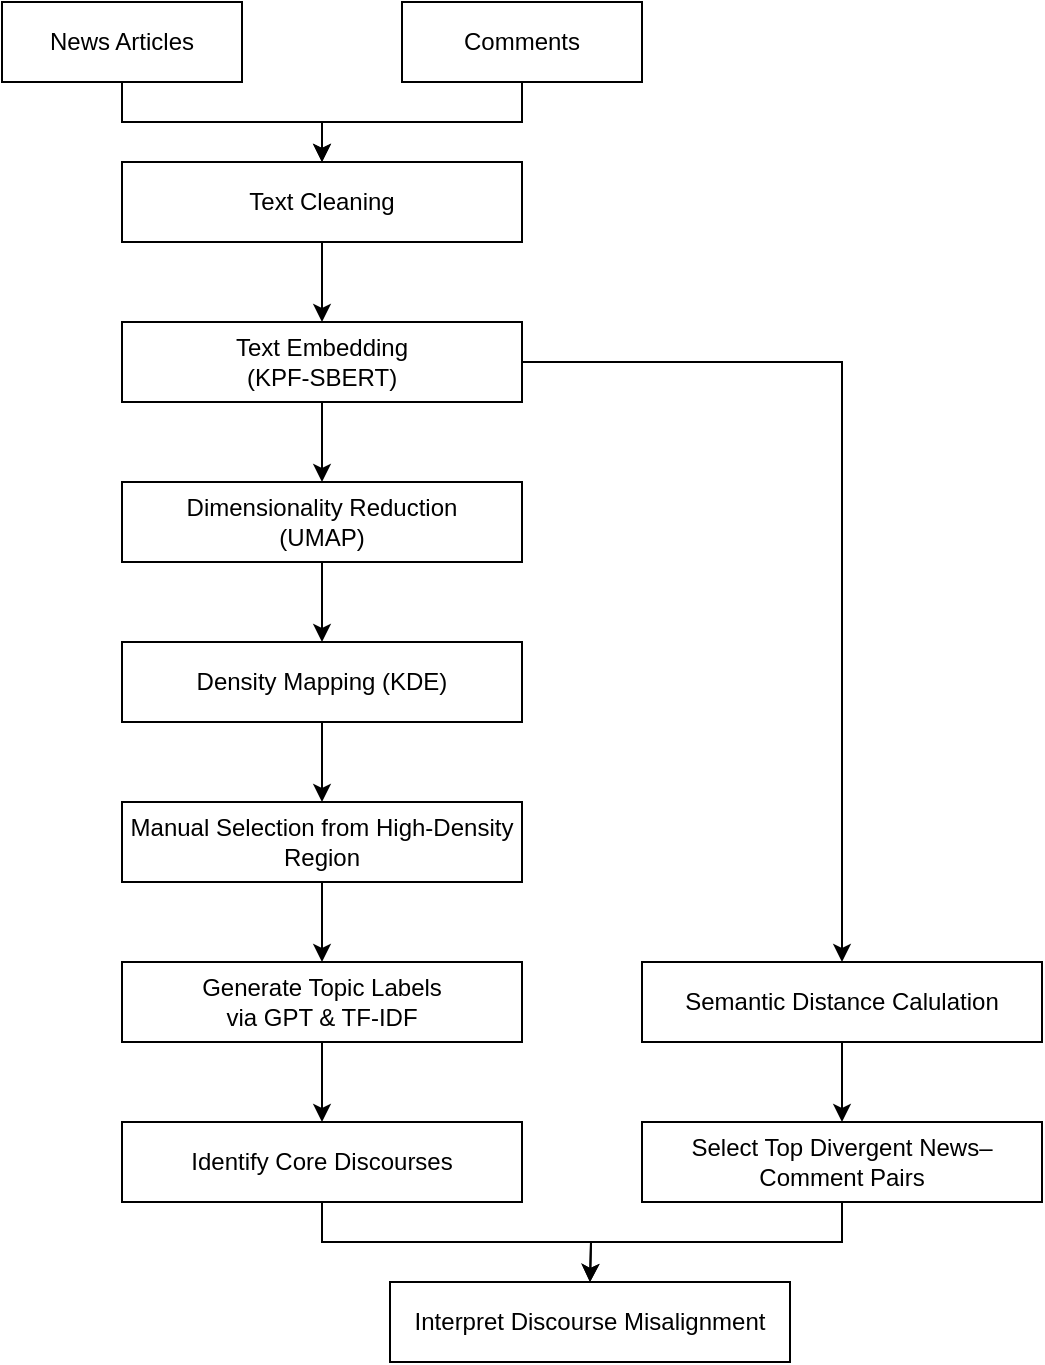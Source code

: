 <mxfile version="27.0.9">
  <diagram name="페이지-1" id="GhIzRfuseSfhWp2y06Yb">
    <mxGraphModel dx="1426" dy="743" grid="1" gridSize="10" guides="1" tooltips="1" connect="1" arrows="1" fold="1" page="1" pageScale="1" pageWidth="827" pageHeight="1169" math="0" shadow="0">
      <root>
        <mxCell id="0" />
        <mxCell id="1" parent="0" />
        <mxCell id="VYtAQhhAlDf34FTfLrbl-12" style="edgeStyle=orthogonalEdgeStyle;rounded=0;orthogonalLoop=1;jettySize=auto;html=1;exitX=0.5;exitY=1;exitDx=0;exitDy=0;" edge="1" parent="1" source="Qi_0PbYEY460QOVe5GiT-1" target="VYtAQhhAlDf34FTfLrbl-10">
          <mxGeometry relative="1" as="geometry" />
        </mxCell>
        <mxCell id="Qi_0PbYEY460QOVe5GiT-1" value="News Articles" style="rounded=0;whiteSpace=wrap;html=1;" parent="1" vertex="1">
          <mxGeometry x="120" y="40" width="120" height="40" as="geometry" />
        </mxCell>
        <mxCell id="VYtAQhhAlDf34FTfLrbl-16" style="edgeStyle=orthogonalEdgeStyle;rounded=0;orthogonalLoop=1;jettySize=auto;html=1;exitX=0.5;exitY=1;exitDx=0;exitDy=0;entryX=0.5;entryY=0;entryDx=0;entryDy=0;" edge="1" parent="1" source="Qi_0PbYEY460QOVe5GiT-2" target="VYtAQhhAlDf34FTfLrbl-10">
          <mxGeometry relative="1" as="geometry" />
        </mxCell>
        <mxCell id="Qi_0PbYEY460QOVe5GiT-2" value="Comments" style="rounded=0;whiteSpace=wrap;html=1;" parent="1" vertex="1">
          <mxGeometry x="320" y="40" width="120" height="40" as="geometry" />
        </mxCell>
        <mxCell id="VYtAQhhAlDf34FTfLrbl-14" style="edgeStyle=orthogonalEdgeStyle;rounded=0;orthogonalLoop=1;jettySize=auto;html=1;exitX=0.5;exitY=1;exitDx=0;exitDy=0;" edge="1" parent="1" source="VYtAQhhAlDf34FTfLrbl-1" target="VYtAQhhAlDf34FTfLrbl-11">
          <mxGeometry relative="1" as="geometry" />
        </mxCell>
        <mxCell id="VYtAQhhAlDf34FTfLrbl-17" style="edgeStyle=orthogonalEdgeStyle;rounded=0;orthogonalLoop=1;jettySize=auto;html=1;exitX=1;exitY=0.5;exitDx=0;exitDy=0;entryX=0.5;entryY=0;entryDx=0;entryDy=0;" edge="1" parent="1" source="VYtAQhhAlDf34FTfLrbl-1" target="VYtAQhhAlDf34FTfLrbl-4">
          <mxGeometry relative="1" as="geometry" />
        </mxCell>
        <mxCell id="VYtAQhhAlDf34FTfLrbl-1" value="Text Embedding&lt;div&gt;(&lt;span style=&quot;background-color: transparent; color: light-dark(rgb(0, 0, 0), rgb(255, 255, 255));&quot;&gt;KPF-SBERT)&lt;/span&gt;&lt;/div&gt;" style="rounded=0;whiteSpace=wrap;html=1;" vertex="1" parent="1">
          <mxGeometry x="180" y="200" width="200" height="40" as="geometry" />
        </mxCell>
        <mxCell id="VYtAQhhAlDf34FTfLrbl-24" style="edgeStyle=orthogonalEdgeStyle;rounded=0;orthogonalLoop=1;jettySize=auto;html=1;exitX=0.5;exitY=1;exitDx=0;exitDy=0;entryX=0.5;entryY=0;entryDx=0;entryDy=0;" edge="1" parent="1" source="VYtAQhhAlDf34FTfLrbl-4" target="VYtAQhhAlDf34FTfLrbl-23">
          <mxGeometry relative="1" as="geometry" />
        </mxCell>
        <mxCell id="VYtAQhhAlDf34FTfLrbl-4" value="Semantic Distance Calulation" style="rounded=0;whiteSpace=wrap;html=1;" vertex="1" parent="1">
          <mxGeometry x="440" y="520" width="200" height="40" as="geometry" />
        </mxCell>
        <mxCell id="VYtAQhhAlDf34FTfLrbl-21" style="edgeStyle=orthogonalEdgeStyle;rounded=0;orthogonalLoop=1;jettySize=auto;html=1;exitX=0.5;exitY=1;exitDx=0;exitDy=0;entryX=0.5;entryY=0;entryDx=0;entryDy=0;" edge="1" parent="1" source="VYtAQhhAlDf34FTfLrbl-5" target="VYtAQhhAlDf34FTfLrbl-7">
          <mxGeometry relative="1" as="geometry" />
        </mxCell>
        <mxCell id="VYtAQhhAlDf34FTfLrbl-5" value="Density Mapping (KDE)" style="rounded=0;whiteSpace=wrap;html=1;" vertex="1" parent="1">
          <mxGeometry x="180" y="360" width="200" height="40" as="geometry" />
        </mxCell>
        <mxCell id="VYtAQhhAlDf34FTfLrbl-22" style="edgeStyle=orthogonalEdgeStyle;rounded=0;orthogonalLoop=1;jettySize=auto;html=1;exitX=0.5;exitY=1;exitDx=0;exitDy=0;entryX=0.5;entryY=0;entryDx=0;entryDy=0;" edge="1" parent="1" source="VYtAQhhAlDf34FTfLrbl-7" target="VYtAQhhAlDf34FTfLrbl-28">
          <mxGeometry relative="1" as="geometry" />
        </mxCell>
        <mxCell id="VYtAQhhAlDf34FTfLrbl-7" value="&lt;p data-pm-slice=&quot;0 0 []&quot;&gt;Manual Selection from High-Density Region&lt;/p&gt;" style="rounded=0;whiteSpace=wrap;html=1;" vertex="1" parent="1">
          <mxGeometry x="180" y="440" width="200" height="40" as="geometry" />
        </mxCell>
        <mxCell id="VYtAQhhAlDf34FTfLrbl-26" style="edgeStyle=orthogonalEdgeStyle;rounded=0;orthogonalLoop=1;jettySize=auto;html=1;exitX=0.5;exitY=1;exitDx=0;exitDy=0;entryX=0.5;entryY=0;entryDx=0;entryDy=0;" edge="1" parent="1" source="VYtAQhhAlDf34FTfLrbl-8">
          <mxGeometry relative="1" as="geometry">
            <mxPoint x="414" y="680" as="targetPoint" />
          </mxGeometry>
        </mxCell>
        <mxCell id="VYtAQhhAlDf34FTfLrbl-8" value="&lt;p data-pm-slice=&quot;0 0 []&quot;&gt;Identify Core Discourses&lt;/p&gt;" style="rounded=0;whiteSpace=wrap;html=1;" vertex="1" parent="1">
          <mxGeometry x="180" y="600" width="200" height="40" as="geometry" />
        </mxCell>
        <mxCell id="VYtAQhhAlDf34FTfLrbl-13" style="edgeStyle=orthogonalEdgeStyle;rounded=0;orthogonalLoop=1;jettySize=auto;html=1;exitX=0.5;exitY=1;exitDx=0;exitDy=0;entryX=0.5;entryY=0;entryDx=0;entryDy=0;" edge="1" parent="1" source="VYtAQhhAlDf34FTfLrbl-10" target="VYtAQhhAlDf34FTfLrbl-1">
          <mxGeometry relative="1" as="geometry" />
        </mxCell>
        <mxCell id="VYtAQhhAlDf34FTfLrbl-10" value="Text Cleaning" style="rounded=0;whiteSpace=wrap;html=1;" vertex="1" parent="1">
          <mxGeometry x="180" y="120" width="200" height="40" as="geometry" />
        </mxCell>
        <mxCell id="VYtAQhhAlDf34FTfLrbl-15" style="edgeStyle=orthogonalEdgeStyle;rounded=0;orthogonalLoop=1;jettySize=auto;html=1;exitX=0.5;exitY=1;exitDx=0;exitDy=0;entryX=0.5;entryY=0;entryDx=0;entryDy=0;" edge="1" parent="1" source="VYtAQhhAlDf34FTfLrbl-11" target="VYtAQhhAlDf34FTfLrbl-5">
          <mxGeometry relative="1" as="geometry" />
        </mxCell>
        <mxCell id="VYtAQhhAlDf34FTfLrbl-11" value="Dimensionality Reduction&lt;div&gt;(UMAP)&lt;/div&gt;" style="rounded=0;whiteSpace=wrap;html=1;" vertex="1" parent="1">
          <mxGeometry x="180" y="280" width="200" height="40" as="geometry" />
        </mxCell>
        <mxCell id="VYtAQhhAlDf34FTfLrbl-27" style="edgeStyle=orthogonalEdgeStyle;rounded=0;orthogonalLoop=1;jettySize=auto;html=1;exitX=0.5;exitY=1;exitDx=0;exitDy=0;entryX=0.5;entryY=0;entryDx=0;entryDy=0;" edge="1" parent="1" source="VYtAQhhAlDf34FTfLrbl-23">
          <mxGeometry relative="1" as="geometry">
            <mxPoint x="414" y="680" as="targetPoint" />
          </mxGeometry>
        </mxCell>
        <mxCell id="VYtAQhhAlDf34FTfLrbl-23" value="&lt;p data-pm-slice=&quot;0 0 []&quot;&gt;Select Top Divergent News–Comment Pairs&lt;/p&gt;" style="rounded=0;whiteSpace=wrap;html=1;" vertex="1" parent="1">
          <mxGeometry x="440" y="600" width="200" height="40" as="geometry" />
        </mxCell>
        <mxCell id="VYtAQhhAlDf34FTfLrbl-25" value="&lt;p data-pm-slice=&quot;0 0 []&quot;&gt;Interpret Discourse Misalignment&lt;/p&gt;" style="rounded=0;whiteSpace=wrap;html=1;" vertex="1" parent="1">
          <mxGeometry x="314" y="680" width="200" height="40" as="geometry" />
        </mxCell>
        <mxCell id="VYtAQhhAlDf34FTfLrbl-32" style="edgeStyle=orthogonalEdgeStyle;rounded=0;orthogonalLoop=1;jettySize=auto;html=1;exitX=0.5;exitY=1;exitDx=0;exitDy=0;entryX=0.5;entryY=0;entryDx=0;entryDy=0;" edge="1" parent="1" source="VYtAQhhAlDf34FTfLrbl-28" target="VYtAQhhAlDf34FTfLrbl-8">
          <mxGeometry relative="1" as="geometry" />
        </mxCell>
        <mxCell id="VYtAQhhAlDf34FTfLrbl-28" value="&lt;p data-pm-slice=&quot;0 0 []&quot;&gt;Generate Topic Labels &lt;br&gt;via GPT &amp;amp; TF-IDF&lt;/p&gt;" style="rounded=0;whiteSpace=wrap;html=1;" vertex="1" parent="1">
          <mxGeometry x="180" y="520" width="200" height="40" as="geometry" />
        </mxCell>
      </root>
    </mxGraphModel>
  </diagram>
</mxfile>

